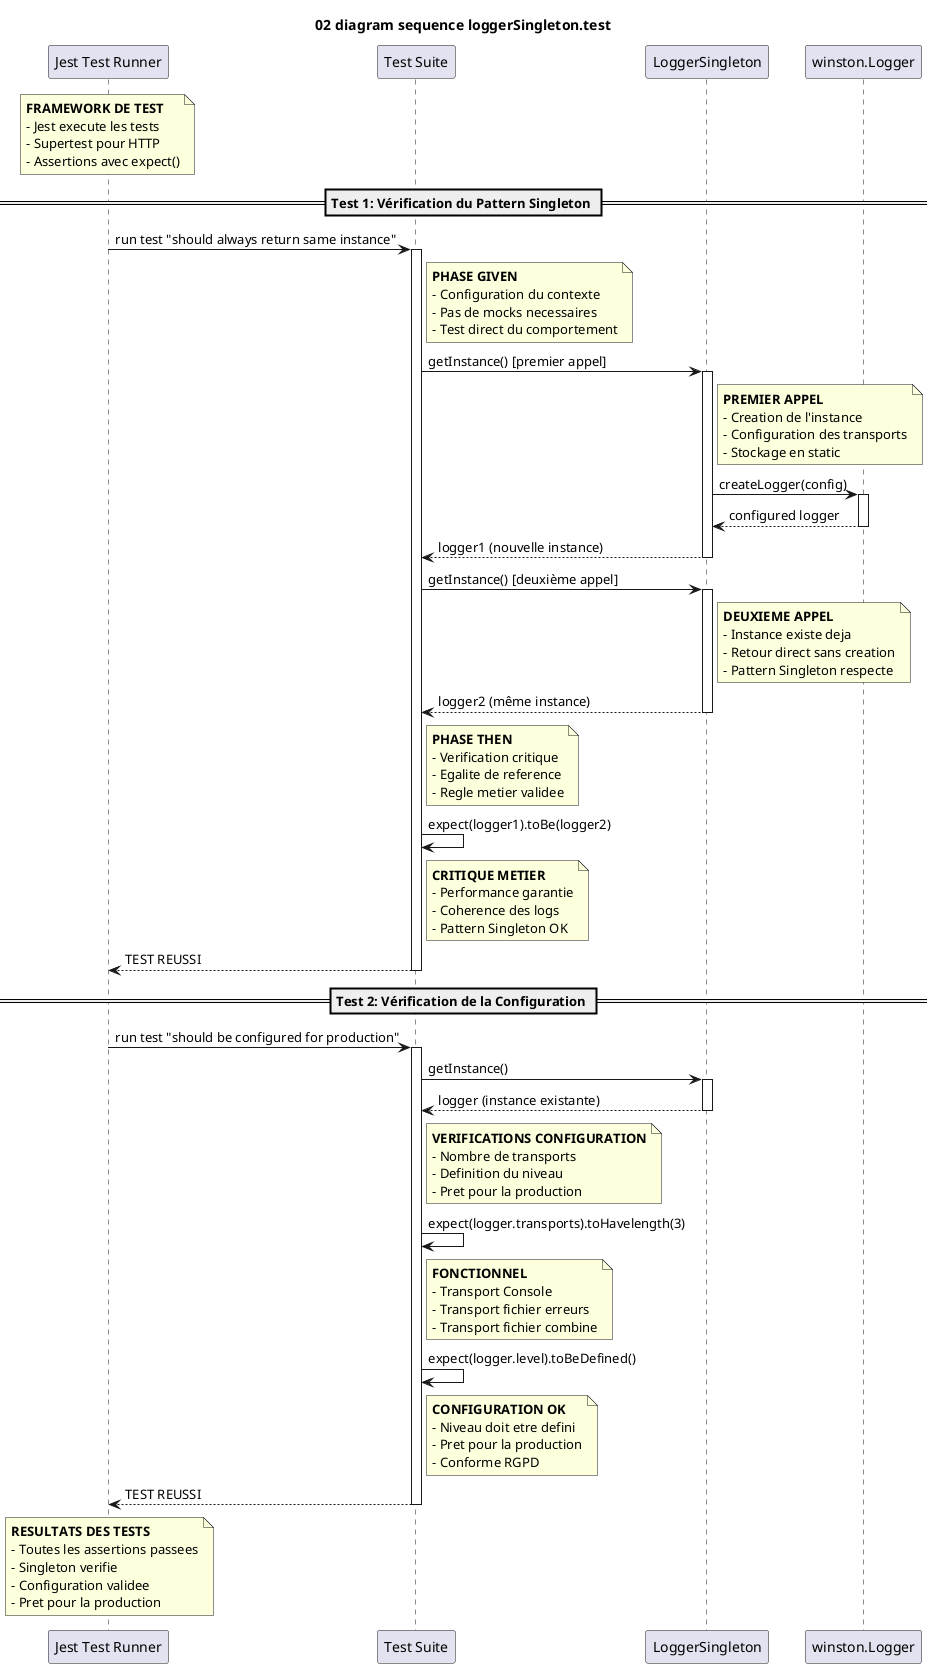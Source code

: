 @startuml 02-diagram-sequence-loggerSingleton-test

title 02 diagram sequence loggerSingleton.test

participant "Jest Test Runner" as Jest
participant "Test Suite" as Test
participant "LoggerSingleton" as LS
participant "winston.Logger" as Winston

note over Jest
  **FRAMEWORK DE TEST**
  - Jest execute les tests
  - Supertest pour HTTP
  - Assertions avec expect()
end note

== Test 1: Vérification du Pattern Singleton ==

Jest -> Test : run test "should always return same instance"
activate Test

note right of Test
  **PHASE GIVEN**
  - Configuration du contexte
  - Pas de mocks necessaires
  - Test direct du comportement
end note

Test -> LS : getInstance() [premier appel]
activate LS

note right of LS
  **PREMIER APPEL**
  - Creation de l'instance
  - Configuration des transports
  - Stockage en static
end note

LS -> Winston : createLogger(config)
activate Winston

Winston --> LS : configured logger
deactivate Winston

LS --> Test : logger1 (nouvelle instance)
deactivate LS

Test -> LS : getInstance() [deuxième appel]
activate LS

note right of LS
  **DEUXIEME APPEL**
  - Instance existe deja
  - Retour direct sans creation
  - Pattern Singleton respecte
end note

LS --> Test : logger2 (même instance)
deactivate LS

note right of Test
  **PHASE THEN**
  - Verification critique
  - Egalite de reference
  - Regle metier validee
end note

Test -> Test : expect(logger1).toBe(logger2)

note right of Test
  **CRITIQUE METIER**
  - Performance garantie
  - Coherence des logs
  - Pattern Singleton OK
end note

Test --> Jest : TEST REUSSI
deactivate Test

== Test 2: Vérification de la Configuration ==

Jest -> Test : run test "should be configured for production"
activate Test

Test -> LS : getInstance()
activate LS

LS --> Test : logger (instance existante)
deactivate LS

note right of Test
  **VERIFICATIONS CONFIGURATION**
  - Nombre de transports
  - Definition du niveau
  - Pret pour la production
end note

Test -> Test : expect(logger.transports).toHavelength(3)

note right of Test
  **FONCTIONNEL**
  - Transport Console
  - Transport fichier erreurs
  - Transport fichier combine
end note

Test -> Test : expect(logger.level).toBeDefined()

note right of Test
  **CONFIGURATION OK**
  - Niveau doit etre defini
  - Pret pour la production
  - Conforme RGPD
end note

Test --> Jest : TEST REUSSI
deactivate Test

note over Jest
  **RESULTATS DES TESTS**
  - Toutes les assertions passees
  - Singleton verifie
  - Configuration validee
  - Pret pour la production
end note

@enduml
